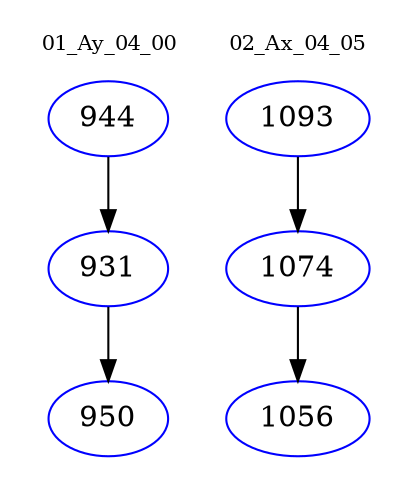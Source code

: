 digraph{
subgraph cluster_0 {
color = white
label = "01_Ay_04_00";
fontsize=10;
T0_944 [label="944", color="blue"]
T0_944 -> T0_931 [color="black"]
T0_931 [label="931", color="blue"]
T0_931 -> T0_950 [color="black"]
T0_950 [label="950", color="blue"]
}
subgraph cluster_1 {
color = white
label = "02_Ax_04_05";
fontsize=10;
T1_1093 [label="1093", color="blue"]
T1_1093 -> T1_1074 [color="black"]
T1_1074 [label="1074", color="blue"]
T1_1074 -> T1_1056 [color="black"]
T1_1056 [label="1056", color="blue"]
}
}
